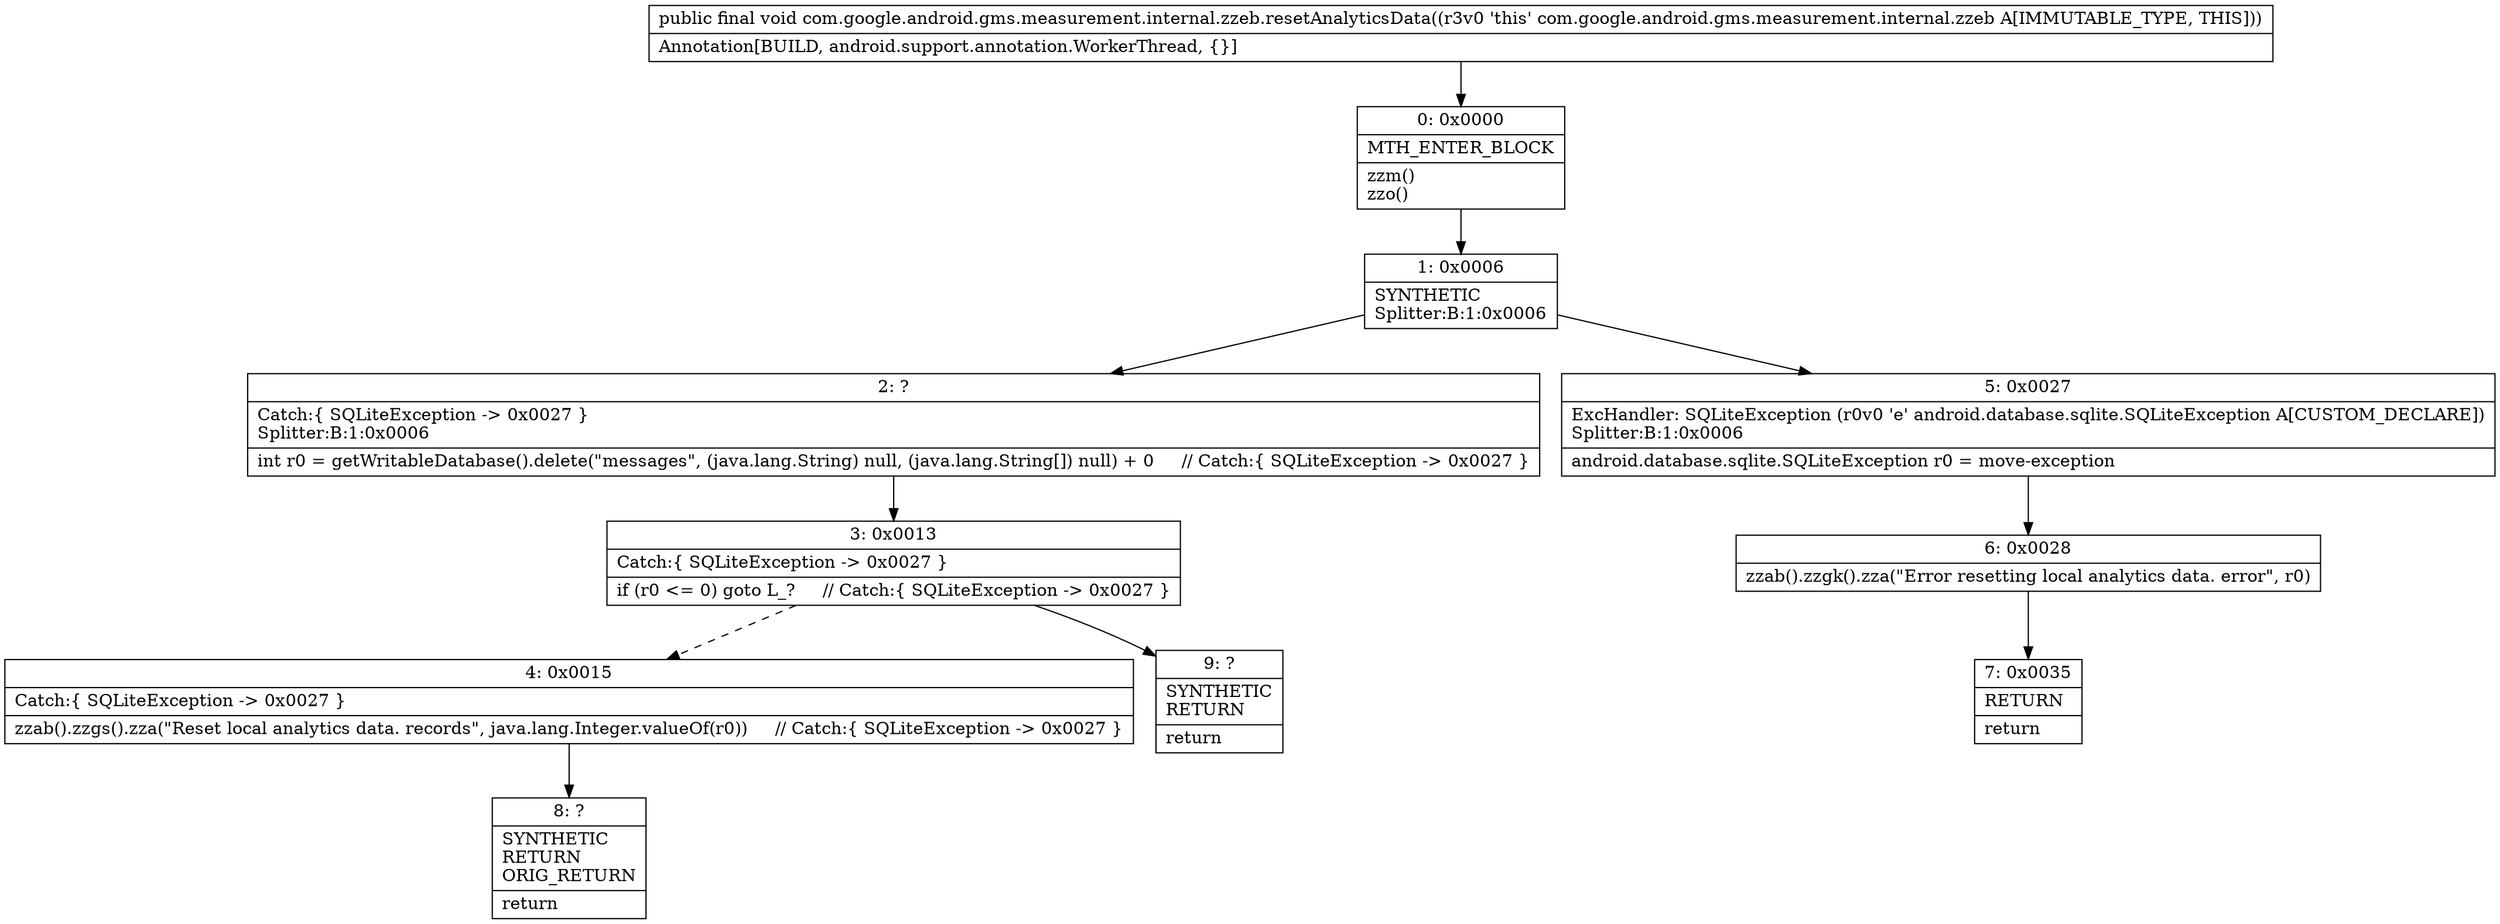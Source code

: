 digraph "CFG forcom.google.android.gms.measurement.internal.zzeb.resetAnalyticsData()V" {
Node_0 [shape=record,label="{0\:\ 0x0000|MTH_ENTER_BLOCK\l|zzm()\lzzo()\l}"];
Node_1 [shape=record,label="{1\:\ 0x0006|SYNTHETIC\lSplitter:B:1:0x0006\l}"];
Node_2 [shape=record,label="{2\:\ ?|Catch:\{ SQLiteException \-\> 0x0027 \}\lSplitter:B:1:0x0006\l|int r0 = getWritableDatabase().delete(\"messages\", (java.lang.String) null, (java.lang.String[]) null) + 0     \/\/ Catch:\{ SQLiteException \-\> 0x0027 \}\l}"];
Node_3 [shape=record,label="{3\:\ 0x0013|Catch:\{ SQLiteException \-\> 0x0027 \}\l|if (r0 \<= 0) goto L_?     \/\/ Catch:\{ SQLiteException \-\> 0x0027 \}\l}"];
Node_4 [shape=record,label="{4\:\ 0x0015|Catch:\{ SQLiteException \-\> 0x0027 \}\l|zzab().zzgs().zza(\"Reset local analytics data. records\", java.lang.Integer.valueOf(r0))     \/\/ Catch:\{ SQLiteException \-\> 0x0027 \}\l}"];
Node_5 [shape=record,label="{5\:\ 0x0027|ExcHandler: SQLiteException (r0v0 'e' android.database.sqlite.SQLiteException A[CUSTOM_DECLARE])\lSplitter:B:1:0x0006\l|android.database.sqlite.SQLiteException r0 = move\-exception\l}"];
Node_6 [shape=record,label="{6\:\ 0x0028|zzab().zzgk().zza(\"Error resetting local analytics data. error\", r0)\l}"];
Node_7 [shape=record,label="{7\:\ 0x0035|RETURN\l|return\l}"];
Node_8 [shape=record,label="{8\:\ ?|SYNTHETIC\lRETURN\lORIG_RETURN\l|return\l}"];
Node_9 [shape=record,label="{9\:\ ?|SYNTHETIC\lRETURN\l|return\l}"];
MethodNode[shape=record,label="{public final void com.google.android.gms.measurement.internal.zzeb.resetAnalyticsData((r3v0 'this' com.google.android.gms.measurement.internal.zzeb A[IMMUTABLE_TYPE, THIS]))  | Annotation[BUILD, android.support.annotation.WorkerThread, \{\}]\l}"];
MethodNode -> Node_0;
Node_0 -> Node_1;
Node_1 -> Node_2;
Node_1 -> Node_5;
Node_2 -> Node_3;
Node_3 -> Node_4[style=dashed];
Node_3 -> Node_9;
Node_4 -> Node_8;
Node_5 -> Node_6;
Node_6 -> Node_7;
}

